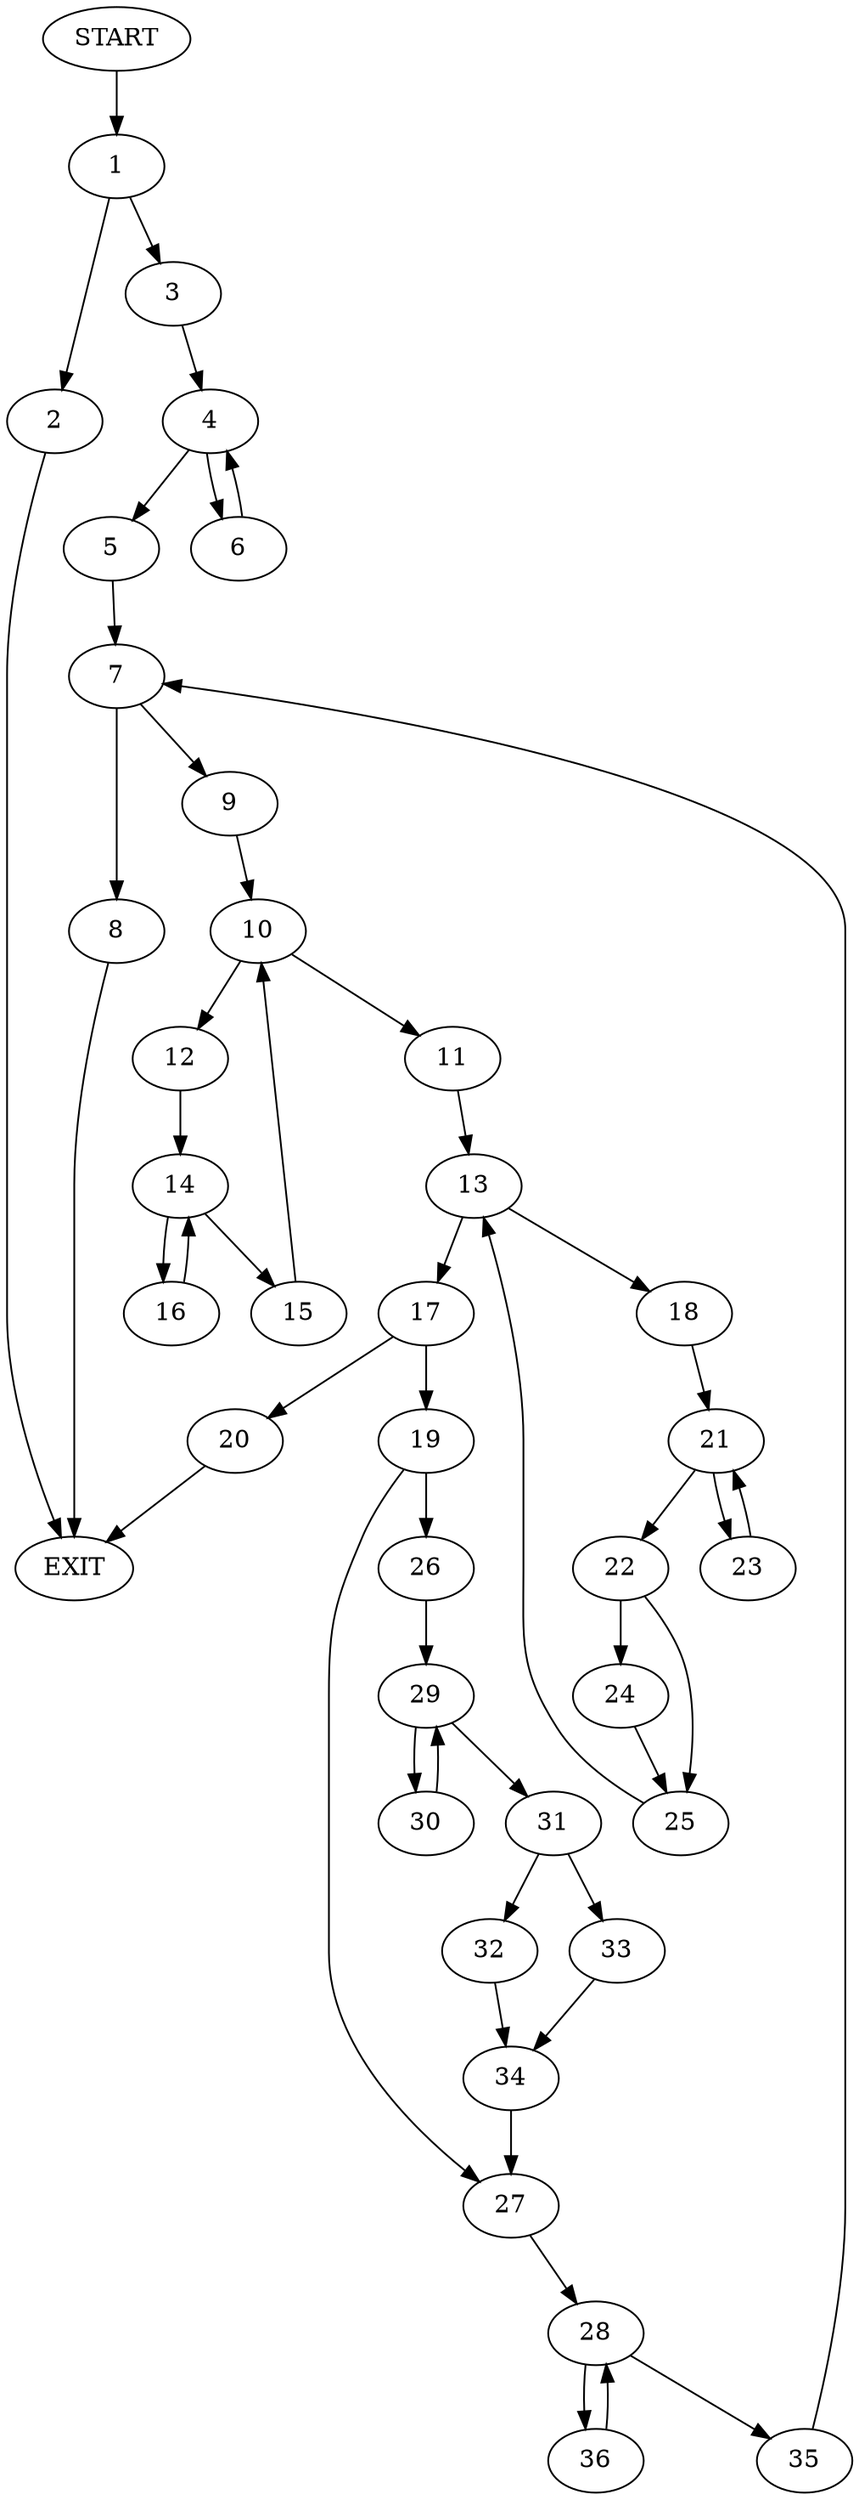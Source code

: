 digraph {
0 [label="START"]
37 [label="EXIT"]
0 -> 1
1 -> 2
1 -> 3
2 -> 37
3 -> 4
4 -> 5
4 -> 6
5 -> 7
6 -> 4
7 -> 8
7 -> 9
8 -> 37
9 -> 10
10 -> 11
10 -> 12
11 -> 13
12 -> 14
14 -> 15
14 -> 16
16 -> 14
15 -> 10
13 -> 17
13 -> 18
17 -> 19
17 -> 20
18 -> 21
21 -> 22
21 -> 23
23 -> 21
22 -> 24
22 -> 25
25 -> 13
24 -> 25
20 -> 37
19 -> 26
19 -> 27
27 -> 28
26 -> 29
29 -> 30
29 -> 31
30 -> 29
31 -> 32
31 -> 33
33 -> 34
32 -> 34
34 -> 27
28 -> 35
28 -> 36
35 -> 7
36 -> 28
}
